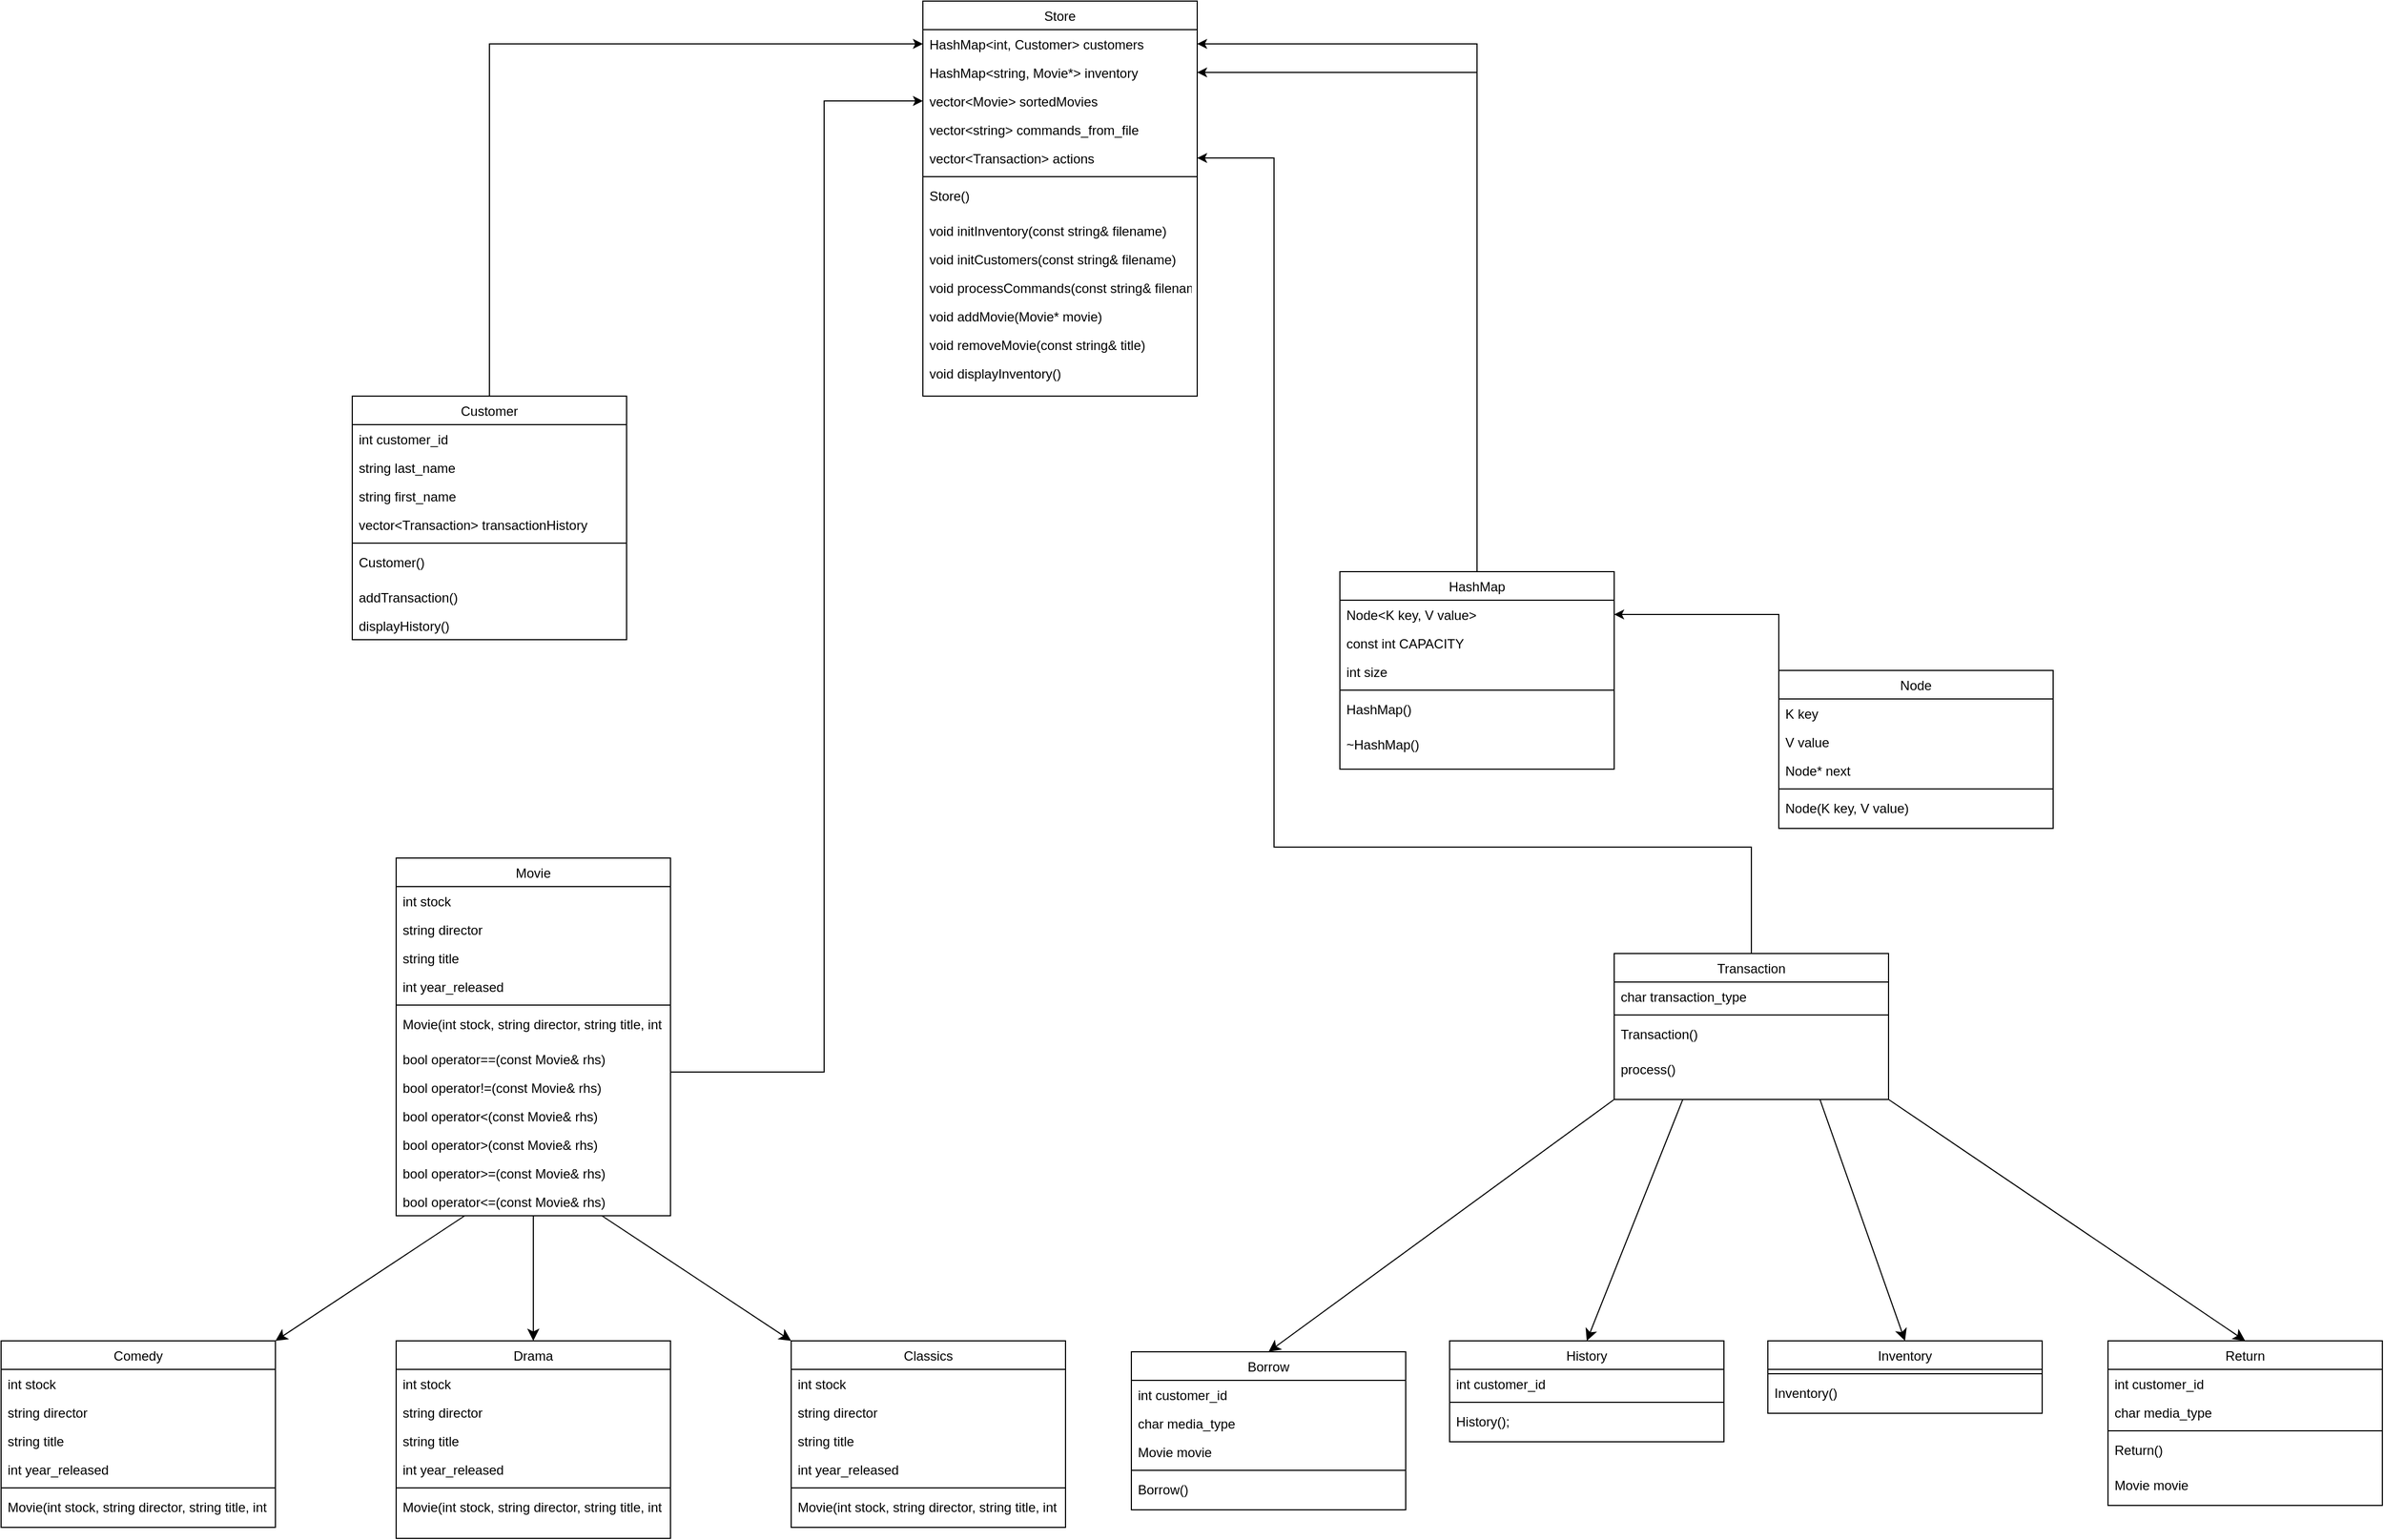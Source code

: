 <mxfile version="26.0.16">
  <diagram id="C5RBs43oDa-KdzZeNtuy" name="Page-1">
    <mxGraphModel dx="1567" dy="2032" grid="1" gridSize="10" guides="1" tooltips="1" connect="1" arrows="1" fold="1" page="1" pageScale="1" pageWidth="827" pageHeight="1169" math="0" shadow="0">
      <root>
        <mxCell id="WIyWlLk6GJQsqaUBKTNV-0" />
        <mxCell id="WIyWlLk6GJQsqaUBKTNV-1" parent="WIyWlLk6GJQsqaUBKTNV-0" />
        <mxCell id="ph5dIiC6Vtvafx36c-TX-44" style="edgeStyle=none;curved=1;rounded=0;orthogonalLoop=1;jettySize=auto;html=1;exitX=0;exitY=1;exitDx=0;exitDy=0;entryX=0.5;entryY=0;entryDx=0;entryDy=0;fontSize=12;startSize=8;endSize=8;" parent="WIyWlLk6GJQsqaUBKTNV-1" source="zkfFHV4jXpPFQw0GAbJ--17" target="ph5dIiC6Vtvafx36c-TX-33" edge="1">
          <mxGeometry relative="1" as="geometry" />
        </mxCell>
        <mxCell id="ph5dIiC6Vtvafx36c-TX-45" style="edgeStyle=none;curved=1;rounded=0;orthogonalLoop=1;jettySize=auto;html=1;exitX=0.25;exitY=1;exitDx=0;exitDy=0;entryX=0.5;entryY=0;entryDx=0;entryDy=0;fontSize=12;startSize=8;endSize=8;" parent="WIyWlLk6GJQsqaUBKTNV-1" source="zkfFHV4jXpPFQw0GAbJ--17" target="ph5dIiC6Vtvafx36c-TX-8" edge="1">
          <mxGeometry relative="1" as="geometry" />
        </mxCell>
        <mxCell id="ph5dIiC6Vtvafx36c-TX-46" style="edgeStyle=none;curved=1;rounded=0;orthogonalLoop=1;jettySize=auto;html=1;exitX=0.75;exitY=1;exitDx=0;exitDy=0;entryX=0.5;entryY=0;entryDx=0;entryDy=0;fontSize=12;startSize=8;endSize=8;" parent="WIyWlLk6GJQsqaUBKTNV-1" source="zkfFHV4jXpPFQw0GAbJ--17" target="ph5dIiC6Vtvafx36c-TX-16" edge="1">
          <mxGeometry relative="1" as="geometry" />
        </mxCell>
        <mxCell id="ph5dIiC6Vtvafx36c-TX-47" style="edgeStyle=none;curved=1;rounded=0;orthogonalLoop=1;jettySize=auto;html=1;exitX=1;exitY=1;exitDx=0;exitDy=0;entryX=0.5;entryY=0;entryDx=0;entryDy=0;fontSize=12;startSize=8;endSize=8;" parent="WIyWlLk6GJQsqaUBKTNV-1" source="zkfFHV4jXpPFQw0GAbJ--17" target="ph5dIiC6Vtvafx36c-TX-24" edge="1">
          <mxGeometry relative="1" as="geometry" />
        </mxCell>
        <mxCell id="A8nDIDXmresRBPx-nF1l-16" style="edgeStyle=orthogonalEdgeStyle;rounded=0;orthogonalLoop=1;jettySize=auto;html=1;entryX=1;entryY=0.5;entryDx=0;entryDy=0;" edge="1" parent="WIyWlLk6GJQsqaUBKTNV-1" source="zkfFHV4jXpPFQw0GAbJ--17" target="A8nDIDXmresRBPx-nF1l-7">
          <mxGeometry relative="1" as="geometry">
            <Array as="points">
              <mxPoint x="1625" y="390" />
              <mxPoint x="1190" y="390" />
              <mxPoint x="1190" y="-238" />
            </Array>
          </mxGeometry>
        </mxCell>
        <mxCell id="zkfFHV4jXpPFQw0GAbJ--17" value="Transaction" style="swimlane;fontStyle=0;align=center;verticalAlign=top;childLayout=stackLayout;horizontal=1;startSize=26;horizontalStack=0;resizeParent=1;resizeLast=0;collapsible=1;marginBottom=0;rounded=0;shadow=0;strokeWidth=1;" parent="WIyWlLk6GJQsqaUBKTNV-1" vertex="1">
          <mxGeometry x="1500" y="487" width="250" height="133" as="geometry">
            <mxRectangle x="550" y="140" width="160" height="26" as="alternateBounds" />
          </mxGeometry>
        </mxCell>
        <mxCell id="zkfFHV4jXpPFQw0GAbJ--18" value="char transaction_type" style="text;align=left;verticalAlign=top;spacingLeft=4;spacingRight=4;overflow=hidden;rotatable=0;points=[[0,0.5],[1,0.5]];portConstraint=eastwest;" parent="zkfFHV4jXpPFQw0GAbJ--17" vertex="1">
          <mxGeometry y="26" width="250" height="26" as="geometry" />
        </mxCell>
        <mxCell id="zkfFHV4jXpPFQw0GAbJ--23" value="" style="line;html=1;strokeWidth=1;align=left;verticalAlign=middle;spacingTop=-1;spacingLeft=3;spacingRight=3;rotatable=0;labelPosition=right;points=[];portConstraint=eastwest;" parent="zkfFHV4jXpPFQw0GAbJ--17" vertex="1">
          <mxGeometry y="52" width="250" height="8" as="geometry" />
        </mxCell>
        <mxCell id="zkfFHV4jXpPFQw0GAbJ--24" value="Transaction()" style="text;align=left;verticalAlign=top;spacingLeft=4;spacingRight=4;overflow=hidden;rotatable=0;points=[[0,0.5],[1,0.5]];portConstraint=eastwest;" parent="zkfFHV4jXpPFQw0GAbJ--17" vertex="1">
          <mxGeometry y="60" width="250" height="32" as="geometry" />
        </mxCell>
        <mxCell id="zkfFHV4jXpPFQw0GAbJ--25" value="process()" style="text;align=left;verticalAlign=top;spacingLeft=4;spacingRight=4;overflow=hidden;rotatable=0;points=[[0,0.5],[1,0.5]];portConstraint=eastwest;" parent="zkfFHV4jXpPFQw0GAbJ--17" vertex="1">
          <mxGeometry y="92" width="250" height="26" as="geometry" />
        </mxCell>
        <mxCell id="roGSfWZPy45dmpPLqd18-1" value="Comedy" style="swimlane;fontStyle=0;align=center;verticalAlign=top;childLayout=stackLayout;horizontal=1;startSize=26;horizontalStack=0;resizeParent=1;resizeLast=0;collapsible=1;marginBottom=0;rounded=0;shadow=0;strokeWidth=1;" parent="WIyWlLk6GJQsqaUBKTNV-1" vertex="1">
          <mxGeometry x="30" y="840" width="250" height="170" as="geometry">
            <mxRectangle x="550" y="140" width="160" height="26" as="alternateBounds" />
          </mxGeometry>
        </mxCell>
        <mxCell id="roGSfWZPy45dmpPLqd18-2" value="int stock" style="text;align=left;verticalAlign=top;spacingLeft=4;spacingRight=4;overflow=hidden;rotatable=0;points=[[0,0.5],[1,0.5]];portConstraint=eastwest;" parent="roGSfWZPy45dmpPLqd18-1" vertex="1">
          <mxGeometry y="26" width="250" height="26" as="geometry" />
        </mxCell>
        <mxCell id="roGSfWZPy45dmpPLqd18-3" value="string director" style="text;align=left;verticalAlign=top;spacingLeft=4;spacingRight=4;overflow=hidden;rotatable=0;points=[[0,0.5],[1,0.5]];portConstraint=eastwest;rounded=0;shadow=0;html=0;" parent="roGSfWZPy45dmpPLqd18-1" vertex="1">
          <mxGeometry y="52" width="250" height="26" as="geometry" />
        </mxCell>
        <mxCell id="roGSfWZPy45dmpPLqd18-4" value="string title" style="text;align=left;verticalAlign=top;spacingLeft=4;spacingRight=4;overflow=hidden;rotatable=0;points=[[0,0.5],[1,0.5]];portConstraint=eastwest;rounded=0;shadow=0;html=0;" parent="roGSfWZPy45dmpPLqd18-1" vertex="1">
          <mxGeometry y="78" width="250" height="26" as="geometry" />
        </mxCell>
        <mxCell id="roGSfWZPy45dmpPLqd18-5" value="int year_released" style="text;align=left;verticalAlign=top;spacingLeft=4;spacingRight=4;overflow=hidden;rotatable=0;points=[[0,0.5],[1,0.5]];portConstraint=eastwest;rounded=0;shadow=0;html=0;" parent="roGSfWZPy45dmpPLqd18-1" vertex="1">
          <mxGeometry y="104" width="250" height="26" as="geometry" />
        </mxCell>
        <mxCell id="roGSfWZPy45dmpPLqd18-6" value="" style="line;html=1;strokeWidth=1;align=left;verticalAlign=middle;spacingTop=-1;spacingLeft=3;spacingRight=3;rotatable=0;labelPosition=right;points=[];portConstraint=eastwest;" parent="roGSfWZPy45dmpPLqd18-1" vertex="1">
          <mxGeometry y="130" width="250" height="8" as="geometry" />
        </mxCell>
        <mxCell id="roGSfWZPy45dmpPLqd18-7" value="Movie(int stock, string director, string title, int yearReleased)" style="text;align=left;verticalAlign=top;spacingLeft=4;spacingRight=4;overflow=hidden;rotatable=0;points=[[0,0.5],[1,0.5]];portConstraint=eastwest;" parent="roGSfWZPy45dmpPLqd18-1" vertex="1">
          <mxGeometry y="138" width="250" height="32" as="geometry" />
        </mxCell>
        <mxCell id="roGSfWZPy45dmpPLqd18-9" value="Drama" style="swimlane;fontStyle=0;align=center;verticalAlign=top;childLayout=stackLayout;horizontal=1;startSize=26;horizontalStack=0;resizeParent=1;resizeLast=0;collapsible=1;marginBottom=0;rounded=0;shadow=0;strokeWidth=1;" parent="WIyWlLk6GJQsqaUBKTNV-1" vertex="1">
          <mxGeometry x="390" y="840" width="250" height="180" as="geometry">
            <mxRectangle x="550" y="140" width="160" height="26" as="alternateBounds" />
          </mxGeometry>
        </mxCell>
        <mxCell id="roGSfWZPy45dmpPLqd18-10" value="int stock" style="text;align=left;verticalAlign=top;spacingLeft=4;spacingRight=4;overflow=hidden;rotatable=0;points=[[0,0.5],[1,0.5]];portConstraint=eastwest;" parent="roGSfWZPy45dmpPLqd18-9" vertex="1">
          <mxGeometry y="26" width="250" height="26" as="geometry" />
        </mxCell>
        <mxCell id="roGSfWZPy45dmpPLqd18-11" value="string director" style="text;align=left;verticalAlign=top;spacingLeft=4;spacingRight=4;overflow=hidden;rotatable=0;points=[[0,0.5],[1,0.5]];portConstraint=eastwest;rounded=0;shadow=0;html=0;" parent="roGSfWZPy45dmpPLqd18-9" vertex="1">
          <mxGeometry y="52" width="250" height="26" as="geometry" />
        </mxCell>
        <mxCell id="roGSfWZPy45dmpPLqd18-12" value="string title" style="text;align=left;verticalAlign=top;spacingLeft=4;spacingRight=4;overflow=hidden;rotatable=0;points=[[0,0.5],[1,0.5]];portConstraint=eastwest;rounded=0;shadow=0;html=0;" parent="roGSfWZPy45dmpPLqd18-9" vertex="1">
          <mxGeometry y="78" width="250" height="26" as="geometry" />
        </mxCell>
        <mxCell id="roGSfWZPy45dmpPLqd18-13" value="int year_released" style="text;align=left;verticalAlign=top;spacingLeft=4;spacingRight=4;overflow=hidden;rotatable=0;points=[[0,0.5],[1,0.5]];portConstraint=eastwest;rounded=0;shadow=0;html=0;" parent="roGSfWZPy45dmpPLqd18-9" vertex="1">
          <mxGeometry y="104" width="250" height="26" as="geometry" />
        </mxCell>
        <mxCell id="roGSfWZPy45dmpPLqd18-14" value="" style="line;html=1;strokeWidth=1;align=left;verticalAlign=middle;spacingTop=-1;spacingLeft=3;spacingRight=3;rotatable=0;labelPosition=right;points=[];portConstraint=eastwest;" parent="roGSfWZPy45dmpPLqd18-9" vertex="1">
          <mxGeometry y="130" width="250" height="8" as="geometry" />
        </mxCell>
        <mxCell id="roGSfWZPy45dmpPLqd18-15" value="Movie(int stock, string director, string title, int yearReleased)" style="text;align=left;verticalAlign=top;spacingLeft=4;spacingRight=4;overflow=hidden;rotatable=0;points=[[0,0.5],[1,0.5]];portConstraint=eastwest;" parent="roGSfWZPy45dmpPLqd18-9" vertex="1">
          <mxGeometry y="138" width="250" height="32" as="geometry" />
        </mxCell>
        <mxCell id="roGSfWZPy45dmpPLqd18-17" value="Classics" style="swimlane;fontStyle=0;align=center;verticalAlign=top;childLayout=stackLayout;horizontal=1;startSize=26;horizontalStack=0;resizeParent=1;resizeLast=0;collapsible=1;marginBottom=0;rounded=0;shadow=0;strokeWidth=1;" parent="WIyWlLk6GJQsqaUBKTNV-1" vertex="1">
          <mxGeometry x="750" y="840" width="250" height="170" as="geometry">
            <mxRectangle x="550" y="140" width="160" height="26" as="alternateBounds" />
          </mxGeometry>
        </mxCell>
        <mxCell id="roGSfWZPy45dmpPLqd18-18" value="int stock" style="text;align=left;verticalAlign=top;spacingLeft=4;spacingRight=4;overflow=hidden;rotatable=0;points=[[0,0.5],[1,0.5]];portConstraint=eastwest;" parent="roGSfWZPy45dmpPLqd18-17" vertex="1">
          <mxGeometry y="26" width="250" height="26" as="geometry" />
        </mxCell>
        <mxCell id="roGSfWZPy45dmpPLqd18-19" value="string director" style="text;align=left;verticalAlign=top;spacingLeft=4;spacingRight=4;overflow=hidden;rotatable=0;points=[[0,0.5],[1,0.5]];portConstraint=eastwest;rounded=0;shadow=0;html=0;" parent="roGSfWZPy45dmpPLqd18-17" vertex="1">
          <mxGeometry y="52" width="250" height="26" as="geometry" />
        </mxCell>
        <mxCell id="roGSfWZPy45dmpPLqd18-20" value="string title" style="text;align=left;verticalAlign=top;spacingLeft=4;spacingRight=4;overflow=hidden;rotatable=0;points=[[0,0.5],[1,0.5]];portConstraint=eastwest;rounded=0;shadow=0;html=0;" parent="roGSfWZPy45dmpPLqd18-17" vertex="1">
          <mxGeometry y="78" width="250" height="26" as="geometry" />
        </mxCell>
        <mxCell id="roGSfWZPy45dmpPLqd18-21" value="int year_released" style="text;align=left;verticalAlign=top;spacingLeft=4;spacingRight=4;overflow=hidden;rotatable=0;points=[[0,0.5],[1,0.5]];portConstraint=eastwest;rounded=0;shadow=0;html=0;" parent="roGSfWZPy45dmpPLqd18-17" vertex="1">
          <mxGeometry y="104" width="250" height="26" as="geometry" />
        </mxCell>
        <mxCell id="roGSfWZPy45dmpPLqd18-22" value="" style="line;html=1;strokeWidth=1;align=left;verticalAlign=middle;spacingTop=-1;spacingLeft=3;spacingRight=3;rotatable=0;labelPosition=right;points=[];portConstraint=eastwest;" parent="roGSfWZPy45dmpPLqd18-17" vertex="1">
          <mxGeometry y="130" width="250" height="8" as="geometry" />
        </mxCell>
        <mxCell id="roGSfWZPy45dmpPLqd18-23" value="Movie(int stock, string director, string title, int yearReleased)" style="text;align=left;verticalAlign=top;spacingLeft=4;spacingRight=4;overflow=hidden;rotatable=0;points=[[0,0.5],[1,0.5]];portConstraint=eastwest;" parent="roGSfWZPy45dmpPLqd18-17" vertex="1">
          <mxGeometry y="138" width="250" height="32" as="geometry" />
        </mxCell>
        <mxCell id="A8nDIDXmresRBPx-nF1l-15" style="edgeStyle=orthogonalEdgeStyle;rounded=0;orthogonalLoop=1;jettySize=auto;html=1;entryX=0;entryY=0.5;entryDx=0;entryDy=0;" edge="1" parent="WIyWlLk6GJQsqaUBKTNV-1" source="ph5dIiC6Vtvafx36c-TX-0" target="A8nDIDXmresRBPx-nF1l-1">
          <mxGeometry relative="1" as="geometry">
            <Array as="points">
              <mxPoint x="780" y="595" />
              <mxPoint x="780" y="-290" />
            </Array>
          </mxGeometry>
        </mxCell>
        <mxCell id="ph5dIiC6Vtvafx36c-TX-0" value="Movie" style="swimlane;fontStyle=0;align=center;verticalAlign=top;childLayout=stackLayout;horizontal=1;startSize=26;horizontalStack=0;resizeParent=1;resizeLast=0;collapsible=1;marginBottom=0;rounded=0;shadow=0;strokeWidth=1;" parent="WIyWlLk6GJQsqaUBKTNV-1" vertex="1">
          <mxGeometry x="390" y="400" width="250" height="326" as="geometry">
            <mxRectangle x="550" y="140" width="160" height="26" as="alternateBounds" />
          </mxGeometry>
        </mxCell>
        <mxCell id="ph5dIiC6Vtvafx36c-TX-1" value="int stock" style="text;align=left;verticalAlign=top;spacingLeft=4;spacingRight=4;overflow=hidden;rotatable=0;points=[[0,0.5],[1,0.5]];portConstraint=eastwest;" parent="ph5dIiC6Vtvafx36c-TX-0" vertex="1">
          <mxGeometry y="26" width="250" height="26" as="geometry" />
        </mxCell>
        <mxCell id="ph5dIiC6Vtvafx36c-TX-2" value="string director" style="text;align=left;verticalAlign=top;spacingLeft=4;spacingRight=4;overflow=hidden;rotatable=0;points=[[0,0.5],[1,0.5]];portConstraint=eastwest;rounded=0;shadow=0;html=0;" parent="ph5dIiC6Vtvafx36c-TX-0" vertex="1">
          <mxGeometry y="52" width="250" height="26" as="geometry" />
        </mxCell>
        <mxCell id="ph5dIiC6Vtvafx36c-TX-3" value="string title" style="text;align=left;verticalAlign=top;spacingLeft=4;spacingRight=4;overflow=hidden;rotatable=0;points=[[0,0.5],[1,0.5]];portConstraint=eastwest;rounded=0;shadow=0;html=0;" parent="ph5dIiC6Vtvafx36c-TX-0" vertex="1">
          <mxGeometry y="78" width="250" height="26" as="geometry" />
        </mxCell>
        <mxCell id="ph5dIiC6Vtvafx36c-TX-4" value="int year_released" style="text;align=left;verticalAlign=top;spacingLeft=4;spacingRight=4;overflow=hidden;rotatable=0;points=[[0,0.5],[1,0.5]];portConstraint=eastwest;rounded=0;shadow=0;html=0;" parent="ph5dIiC6Vtvafx36c-TX-0" vertex="1">
          <mxGeometry y="104" width="250" height="26" as="geometry" />
        </mxCell>
        <mxCell id="ph5dIiC6Vtvafx36c-TX-5" value="" style="line;html=1;strokeWidth=1;align=left;verticalAlign=middle;spacingTop=-1;spacingLeft=3;spacingRight=3;rotatable=0;labelPosition=right;points=[];portConstraint=eastwest;" parent="ph5dIiC6Vtvafx36c-TX-0" vertex="1">
          <mxGeometry y="130" width="250" height="8" as="geometry" />
        </mxCell>
        <mxCell id="ph5dIiC6Vtvafx36c-TX-6" value="Movie(int stock, string director, string title, int yearReleased)" style="text;align=left;verticalAlign=top;spacingLeft=4;spacingRight=4;overflow=hidden;rotatable=0;points=[[0,0.5],[1,0.5]];portConstraint=eastwest;" parent="ph5dIiC6Vtvafx36c-TX-0" vertex="1">
          <mxGeometry y="138" width="250" height="32" as="geometry" />
        </mxCell>
        <mxCell id="ph5dIiC6Vtvafx36c-TX-7" value="bool operator==(const Movie&amp; rhs)" style="text;align=left;verticalAlign=top;spacingLeft=4;spacingRight=4;overflow=hidden;rotatable=0;points=[[0,0.5],[1,0.5]];portConstraint=eastwest;" parent="ph5dIiC6Vtvafx36c-TX-0" vertex="1">
          <mxGeometry y="170" width="250" height="26" as="geometry" />
        </mxCell>
        <mxCell id="A8nDIDXmresRBPx-nF1l-126" value="bool operator!=(const Movie&amp; rhs)" style="text;align=left;verticalAlign=top;spacingLeft=4;spacingRight=4;overflow=hidden;rotatable=0;points=[[0,0.5],[1,0.5]];portConstraint=eastwest;" vertex="1" parent="ph5dIiC6Vtvafx36c-TX-0">
          <mxGeometry y="196" width="250" height="26" as="geometry" />
        </mxCell>
        <mxCell id="A8nDIDXmresRBPx-nF1l-122" value="bool operator&lt;(const Movie&amp; rhs)" style="text;align=left;verticalAlign=top;spacingLeft=4;spacingRight=4;overflow=hidden;rotatable=0;points=[[0,0.5],[1,0.5]];portConstraint=eastwest;" vertex="1" parent="ph5dIiC6Vtvafx36c-TX-0">
          <mxGeometry y="222" width="250" height="26" as="geometry" />
        </mxCell>
        <mxCell id="A8nDIDXmresRBPx-nF1l-123" value="bool operator&gt;(const Movie&amp; rhs)" style="text;align=left;verticalAlign=top;spacingLeft=4;spacingRight=4;overflow=hidden;rotatable=0;points=[[0,0.5],[1,0.5]];portConstraint=eastwest;" vertex="1" parent="ph5dIiC6Vtvafx36c-TX-0">
          <mxGeometry y="248" width="250" height="26" as="geometry" />
        </mxCell>
        <mxCell id="A8nDIDXmresRBPx-nF1l-124" value="bool operator&gt;=(const Movie&amp; rhs)" style="text;align=left;verticalAlign=top;spacingLeft=4;spacingRight=4;overflow=hidden;rotatable=0;points=[[0,0.5],[1,0.5]];portConstraint=eastwest;" vertex="1" parent="ph5dIiC6Vtvafx36c-TX-0">
          <mxGeometry y="274" width="250" height="26" as="geometry" />
        </mxCell>
        <mxCell id="A8nDIDXmresRBPx-nF1l-125" value="bool operator&lt;=(const Movie&amp; rhs)" style="text;align=left;verticalAlign=top;spacingLeft=4;spacingRight=4;overflow=hidden;rotatable=0;points=[[0,0.5],[1,0.5]];portConstraint=eastwest;" vertex="1" parent="ph5dIiC6Vtvafx36c-TX-0">
          <mxGeometry y="300" width="250" height="26" as="geometry" />
        </mxCell>
        <mxCell id="ph5dIiC6Vtvafx36c-TX-8" value="History" style="swimlane;fontStyle=0;align=center;verticalAlign=top;childLayout=stackLayout;horizontal=1;startSize=26;horizontalStack=0;resizeParent=1;resizeLast=0;collapsible=1;marginBottom=0;rounded=0;shadow=0;strokeWidth=1;" parent="WIyWlLk6GJQsqaUBKTNV-1" vertex="1">
          <mxGeometry x="1350" y="840" width="250" height="92" as="geometry">
            <mxRectangle x="550" y="140" width="160" height="26" as="alternateBounds" />
          </mxGeometry>
        </mxCell>
        <mxCell id="ph5dIiC6Vtvafx36c-TX-9" value="int customer_id" style="text;align=left;verticalAlign=top;spacingLeft=4;spacingRight=4;overflow=hidden;rotatable=0;points=[[0,0.5],[1,0.5]];portConstraint=eastwest;" parent="ph5dIiC6Vtvafx36c-TX-8" vertex="1">
          <mxGeometry y="26" width="250" height="26" as="geometry" />
        </mxCell>
        <mxCell id="ph5dIiC6Vtvafx36c-TX-13" value="" style="line;html=1;strokeWidth=1;align=left;verticalAlign=middle;spacingTop=-1;spacingLeft=3;spacingRight=3;rotatable=0;labelPosition=right;points=[];portConstraint=eastwest;" parent="ph5dIiC6Vtvafx36c-TX-8" vertex="1">
          <mxGeometry y="52" width="250" height="8" as="geometry" />
        </mxCell>
        <mxCell id="ph5dIiC6Vtvafx36c-TX-39" value="History();" style="text;align=left;verticalAlign=top;spacingLeft=4;spacingRight=4;overflow=hidden;rotatable=0;points=[[0,0.5],[1,0.5]];portConstraint=eastwest;" parent="ph5dIiC6Vtvafx36c-TX-8" vertex="1">
          <mxGeometry y="60" width="250" height="32" as="geometry" />
        </mxCell>
        <mxCell id="ph5dIiC6Vtvafx36c-TX-16" value="Inventory" style="swimlane;fontStyle=0;align=center;verticalAlign=top;childLayout=stackLayout;horizontal=1;startSize=26;horizontalStack=0;resizeParent=1;resizeLast=0;collapsible=1;marginBottom=0;rounded=0;shadow=0;strokeWidth=1;" parent="WIyWlLk6GJQsqaUBKTNV-1" vertex="1">
          <mxGeometry x="1640" y="840" width="250" height="66" as="geometry">
            <mxRectangle x="550" y="140" width="160" height="26" as="alternateBounds" />
          </mxGeometry>
        </mxCell>
        <mxCell id="ph5dIiC6Vtvafx36c-TX-21" value="" style="line;html=1;strokeWidth=1;align=left;verticalAlign=middle;spacingTop=-1;spacingLeft=3;spacingRight=3;rotatable=0;labelPosition=right;points=[];portConstraint=eastwest;" parent="ph5dIiC6Vtvafx36c-TX-16" vertex="1">
          <mxGeometry y="26" width="250" height="8" as="geometry" />
        </mxCell>
        <mxCell id="ph5dIiC6Vtvafx36c-TX-22" value="Inventory()" style="text;align=left;verticalAlign=top;spacingLeft=4;spacingRight=4;overflow=hidden;rotatable=0;points=[[0,0.5],[1,0.5]];portConstraint=eastwest;" parent="ph5dIiC6Vtvafx36c-TX-16" vertex="1">
          <mxGeometry y="34" width="250" height="32" as="geometry" />
        </mxCell>
        <mxCell id="ph5dIiC6Vtvafx36c-TX-24" value="Return" style="swimlane;fontStyle=0;align=center;verticalAlign=top;childLayout=stackLayout;horizontal=1;startSize=26;horizontalStack=0;resizeParent=1;resizeLast=0;collapsible=1;marginBottom=0;rounded=0;shadow=0;strokeWidth=1;" parent="WIyWlLk6GJQsqaUBKTNV-1" vertex="1">
          <mxGeometry x="1950" y="840" width="250" height="150" as="geometry">
            <mxRectangle x="550" y="140" width="160" height="26" as="alternateBounds" />
          </mxGeometry>
        </mxCell>
        <mxCell id="MofD5g8mNNV5g_bmrxOH-35" value="int customer_id" style="text;align=left;verticalAlign=top;spacingLeft=4;spacingRight=4;overflow=hidden;rotatable=0;points=[[0,0.5],[1,0.5]];portConstraint=eastwest;" parent="ph5dIiC6Vtvafx36c-TX-24" vertex="1">
          <mxGeometry y="26" width="250" height="26" as="geometry" />
        </mxCell>
        <mxCell id="MofD5g8mNNV5g_bmrxOH-36" value="char media_type" style="text;align=left;verticalAlign=top;spacingLeft=4;spacingRight=4;overflow=hidden;rotatable=0;points=[[0,0.5],[1,0.5]];portConstraint=eastwest;rounded=0;shadow=0;html=0;" parent="ph5dIiC6Vtvafx36c-TX-24" vertex="1">
          <mxGeometry y="52" width="250" height="26" as="geometry" />
        </mxCell>
        <mxCell id="ph5dIiC6Vtvafx36c-TX-29" value="" style="line;html=1;strokeWidth=1;align=left;verticalAlign=middle;spacingTop=-1;spacingLeft=3;spacingRight=3;rotatable=0;labelPosition=right;points=[];portConstraint=eastwest;" parent="ph5dIiC6Vtvafx36c-TX-24" vertex="1">
          <mxGeometry y="78" width="250" height="8" as="geometry" />
        </mxCell>
        <mxCell id="ph5dIiC6Vtvafx36c-TX-30" value="Return()" style="text;align=left;verticalAlign=top;spacingLeft=4;spacingRight=4;overflow=hidden;rotatable=0;points=[[0,0.5],[1,0.5]];portConstraint=eastwest;" parent="ph5dIiC6Vtvafx36c-TX-24" vertex="1">
          <mxGeometry y="86" width="250" height="32" as="geometry" />
        </mxCell>
        <mxCell id="MofD5g8mNNV5g_bmrxOH-37" value="Movie movie" style="text;align=left;verticalAlign=top;spacingLeft=4;spacingRight=4;overflow=hidden;rotatable=0;points=[[0,0.5],[1,0.5]];portConstraint=eastwest;rounded=0;shadow=0;html=0;" parent="ph5dIiC6Vtvafx36c-TX-24" vertex="1">
          <mxGeometry y="118" width="250" height="26" as="geometry" />
        </mxCell>
        <mxCell id="ph5dIiC6Vtvafx36c-TX-33" value="Borrow" style="swimlane;fontStyle=0;align=center;verticalAlign=top;childLayout=stackLayout;horizontal=1;startSize=26;horizontalStack=0;resizeParent=1;resizeLast=0;collapsible=1;marginBottom=0;rounded=0;shadow=0;strokeWidth=1;" parent="WIyWlLk6GJQsqaUBKTNV-1" vertex="1">
          <mxGeometry x="1060" y="850" width="250" height="144" as="geometry">
            <mxRectangle x="550" y="140" width="160" height="26" as="alternateBounds" />
          </mxGeometry>
        </mxCell>
        <mxCell id="ph5dIiC6Vtvafx36c-TX-34" value="int customer_id" style="text;align=left;verticalAlign=top;spacingLeft=4;spacingRight=4;overflow=hidden;rotatable=0;points=[[0,0.5],[1,0.5]];portConstraint=eastwest;" parent="ph5dIiC6Vtvafx36c-TX-33" vertex="1">
          <mxGeometry y="26" width="250" height="26" as="geometry" />
        </mxCell>
        <mxCell id="ph5dIiC6Vtvafx36c-TX-35" value="char media_type" style="text;align=left;verticalAlign=top;spacingLeft=4;spacingRight=4;overflow=hidden;rotatable=0;points=[[0,0.5],[1,0.5]];portConstraint=eastwest;rounded=0;shadow=0;html=0;" parent="ph5dIiC6Vtvafx36c-TX-33" vertex="1">
          <mxGeometry y="52" width="250" height="26" as="geometry" />
        </mxCell>
        <mxCell id="ph5dIiC6Vtvafx36c-TX-36" value="Movie movie" style="text;align=left;verticalAlign=top;spacingLeft=4;spacingRight=4;overflow=hidden;rotatable=0;points=[[0,0.5],[1,0.5]];portConstraint=eastwest;rounded=0;shadow=0;html=0;" parent="ph5dIiC6Vtvafx36c-TX-33" vertex="1">
          <mxGeometry y="78" width="250" height="26" as="geometry" />
        </mxCell>
        <mxCell id="ph5dIiC6Vtvafx36c-TX-38" value="" style="line;html=1;strokeWidth=1;align=left;verticalAlign=middle;spacingTop=-1;spacingLeft=3;spacingRight=3;rotatable=0;labelPosition=right;points=[];portConstraint=eastwest;" parent="ph5dIiC6Vtvafx36c-TX-33" vertex="1">
          <mxGeometry y="104" width="250" height="8" as="geometry" />
        </mxCell>
        <mxCell id="MofD5g8mNNV5g_bmrxOH-34" value="Borrow()" style="text;align=left;verticalAlign=top;spacingLeft=4;spacingRight=4;overflow=hidden;rotatable=0;points=[[0,0.5],[1,0.5]];portConstraint=eastwest;" parent="ph5dIiC6Vtvafx36c-TX-33" vertex="1">
          <mxGeometry y="112" width="250" height="32" as="geometry" />
        </mxCell>
        <mxCell id="ph5dIiC6Vtvafx36c-TX-41" value="" style="endArrow=classic;html=1;rounded=0;fontSize=12;startSize=8;endSize=8;curved=1;exitX=0.25;exitY=1;exitDx=0;exitDy=0;entryX=1;entryY=0;entryDx=0;entryDy=0;" parent="WIyWlLk6GJQsqaUBKTNV-1" source="ph5dIiC6Vtvafx36c-TX-0" target="roGSfWZPy45dmpPLqd18-1" edge="1">
          <mxGeometry width="50" height="50" relative="1" as="geometry">
            <mxPoint x="410" y="780" as="sourcePoint" />
            <mxPoint x="330" y="740" as="targetPoint" />
          </mxGeometry>
        </mxCell>
        <mxCell id="ph5dIiC6Vtvafx36c-TX-42" value="" style="endArrow=classic;html=1;rounded=0;fontSize=12;startSize=8;endSize=8;curved=1;exitX=0.5;exitY=1;exitDx=0;exitDy=0;entryX=0.5;entryY=0;entryDx=0;entryDy=0;" parent="WIyWlLk6GJQsqaUBKTNV-1" source="ph5dIiC6Vtvafx36c-TX-0" target="roGSfWZPy45dmpPLqd18-9" edge="1">
          <mxGeometry width="50" height="50" relative="1" as="geometry">
            <mxPoint x="510" y="800" as="sourcePoint" />
            <mxPoint x="560" y="750" as="targetPoint" />
          </mxGeometry>
        </mxCell>
        <mxCell id="ph5dIiC6Vtvafx36c-TX-43" value="" style="endArrow=classic;html=1;rounded=0;fontSize=12;startSize=8;endSize=8;curved=1;exitX=0.75;exitY=1;exitDx=0;exitDy=0;entryX=0;entryY=0;entryDx=0;entryDy=0;" parent="WIyWlLk6GJQsqaUBKTNV-1" source="ph5dIiC6Vtvafx36c-TX-0" target="roGSfWZPy45dmpPLqd18-17" edge="1">
          <mxGeometry width="50" height="50" relative="1" as="geometry">
            <mxPoint x="760" y="800" as="sourcePoint" />
            <mxPoint x="810" y="750" as="targetPoint" />
          </mxGeometry>
        </mxCell>
        <mxCell id="A8nDIDXmresRBPx-nF1l-9" style="edgeStyle=orthogonalEdgeStyle;rounded=0;orthogonalLoop=1;jettySize=auto;html=1;entryX=0;entryY=0.5;entryDx=0;entryDy=0;" edge="1" parent="WIyWlLk6GJQsqaUBKTNV-1" source="MofD5g8mNNV5g_bmrxOH-0" target="MofD5g8mNNV5g_bmrxOH-9">
          <mxGeometry relative="1" as="geometry" />
        </mxCell>
        <mxCell id="MofD5g8mNNV5g_bmrxOH-0" value="Customer" style="swimlane;fontStyle=0;align=center;verticalAlign=top;childLayout=stackLayout;horizontal=1;startSize=26;horizontalStack=0;resizeParent=1;resizeLast=0;collapsible=1;marginBottom=0;rounded=0;shadow=0;strokeWidth=1;" parent="WIyWlLk6GJQsqaUBKTNV-1" vertex="1">
          <mxGeometry x="350" y="-21" width="250" height="222" as="geometry">
            <mxRectangle x="550" y="140" width="160" height="26" as="alternateBounds" />
          </mxGeometry>
        </mxCell>
        <mxCell id="MofD5g8mNNV5g_bmrxOH-1" value="int customer_id" style="text;align=left;verticalAlign=top;spacingLeft=4;spacingRight=4;overflow=hidden;rotatable=0;points=[[0,0.5],[1,0.5]];portConstraint=eastwest;" parent="MofD5g8mNNV5g_bmrxOH-0" vertex="1">
          <mxGeometry y="26" width="250" height="26" as="geometry" />
        </mxCell>
        <mxCell id="MofD5g8mNNV5g_bmrxOH-2" value="string last_name" style="text;align=left;verticalAlign=top;spacingLeft=4;spacingRight=4;overflow=hidden;rotatable=0;points=[[0,0.5],[1,0.5]];portConstraint=eastwest;rounded=0;shadow=0;html=0;" parent="MofD5g8mNNV5g_bmrxOH-0" vertex="1">
          <mxGeometry y="52" width="250" height="26" as="geometry" />
        </mxCell>
        <mxCell id="MofD5g8mNNV5g_bmrxOH-3" value="string first_name" style="text;align=left;verticalAlign=top;spacingLeft=4;spacingRight=4;overflow=hidden;rotatable=0;points=[[0,0.5],[1,0.5]];portConstraint=eastwest;rounded=0;shadow=0;html=0;" parent="MofD5g8mNNV5g_bmrxOH-0" vertex="1">
          <mxGeometry y="78" width="250" height="26" as="geometry" />
        </mxCell>
        <mxCell id="MofD5g8mNNV5g_bmrxOH-4" value="vector&lt;Transaction&gt; transactionHistory" style="text;align=left;verticalAlign=top;spacingLeft=4;spacingRight=4;overflow=hidden;rotatable=0;points=[[0,0.5],[1,0.5]];portConstraint=eastwest;rounded=0;shadow=0;html=0;" parent="MofD5g8mNNV5g_bmrxOH-0" vertex="1">
          <mxGeometry y="104" width="250" height="26" as="geometry" />
        </mxCell>
        <mxCell id="MofD5g8mNNV5g_bmrxOH-5" value="" style="line;html=1;strokeWidth=1;align=left;verticalAlign=middle;spacingTop=-1;spacingLeft=3;spacingRight=3;rotatable=0;labelPosition=right;points=[];portConstraint=eastwest;" parent="MofD5g8mNNV5g_bmrxOH-0" vertex="1">
          <mxGeometry y="130" width="250" height="8" as="geometry" />
        </mxCell>
        <mxCell id="MofD5g8mNNV5g_bmrxOH-6" value="Customer()" style="text;align=left;verticalAlign=top;spacingLeft=4;spacingRight=4;overflow=hidden;rotatable=0;points=[[0,0.5],[1,0.5]];portConstraint=eastwest;" parent="MofD5g8mNNV5g_bmrxOH-0" vertex="1">
          <mxGeometry y="138" width="250" height="32" as="geometry" />
        </mxCell>
        <mxCell id="MofD5g8mNNV5g_bmrxOH-7" value="addTransaction()" style="text;align=left;verticalAlign=top;spacingLeft=4;spacingRight=4;overflow=hidden;rotatable=0;points=[[0,0.5],[1,0.5]];portConstraint=eastwest;" parent="MofD5g8mNNV5g_bmrxOH-0" vertex="1">
          <mxGeometry y="170" width="250" height="26" as="geometry" />
        </mxCell>
        <mxCell id="MofD5g8mNNV5g_bmrxOH-48" value="displayHistory()" style="text;align=left;verticalAlign=top;spacingLeft=4;spacingRight=4;overflow=hidden;rotatable=0;points=[[0,0.5],[1,0.5]];portConstraint=eastwest;" parent="MofD5g8mNNV5g_bmrxOH-0" vertex="1">
          <mxGeometry y="196" width="250" height="26" as="geometry" />
        </mxCell>
        <mxCell id="MofD5g8mNNV5g_bmrxOH-8" value="Store" style="swimlane;fontStyle=0;align=center;verticalAlign=top;childLayout=stackLayout;horizontal=1;startSize=26;horizontalStack=0;resizeParent=1;resizeLast=0;collapsible=1;marginBottom=0;rounded=0;shadow=0;strokeWidth=1;" parent="WIyWlLk6GJQsqaUBKTNV-1" vertex="1">
          <mxGeometry x="870" y="-381" width="250" height="360" as="geometry">
            <mxRectangle x="550" y="140" width="160" height="26" as="alternateBounds" />
          </mxGeometry>
        </mxCell>
        <mxCell id="MofD5g8mNNV5g_bmrxOH-9" value="HashMap&lt;int, Customer&gt; customers" style="text;align=left;verticalAlign=top;spacingLeft=4;spacingRight=4;overflow=hidden;rotatable=0;points=[[0,0.5],[1,0.5]];portConstraint=eastwest;" parent="MofD5g8mNNV5g_bmrxOH-8" vertex="1">
          <mxGeometry y="26" width="250" height="26" as="geometry" />
        </mxCell>
        <mxCell id="A8nDIDXmresRBPx-nF1l-0" value="HashMap&lt;string, Movie*&gt; inventory" style="text;align=left;verticalAlign=top;spacingLeft=4;spacingRight=4;overflow=hidden;rotatable=0;points=[[0,0.5],[1,0.5]];portConstraint=eastwest;" vertex="1" parent="MofD5g8mNNV5g_bmrxOH-8">
          <mxGeometry y="52" width="250" height="26" as="geometry" />
        </mxCell>
        <mxCell id="A8nDIDXmresRBPx-nF1l-1" value="vector&lt;Movie&gt; sortedMovies" style="text;align=left;verticalAlign=top;spacingLeft=4;spacingRight=4;overflow=hidden;rotatable=0;points=[[0,0.5],[1,0.5]];portConstraint=eastwest;" vertex="1" parent="MofD5g8mNNV5g_bmrxOH-8">
          <mxGeometry y="78" width="250" height="26" as="geometry" />
        </mxCell>
        <mxCell id="MofD5g8mNNV5g_bmrxOH-10" value="vector&lt;string&gt; commands_from_file" style="text;align=left;verticalAlign=top;spacingLeft=4;spacingRight=4;overflow=hidden;rotatable=0;points=[[0,0.5],[1,0.5]];portConstraint=eastwest;rounded=0;shadow=0;html=0;" parent="MofD5g8mNNV5g_bmrxOH-8" vertex="1">
          <mxGeometry y="104" width="250" height="26" as="geometry" />
        </mxCell>
        <mxCell id="A8nDIDXmresRBPx-nF1l-7" value="vector&lt;Transaction&gt; actions" style="text;align=left;verticalAlign=top;spacingLeft=4;spacingRight=4;overflow=hidden;rotatable=0;points=[[0,0.5],[1,0.5]];portConstraint=eastwest;rounded=0;shadow=0;html=0;" vertex="1" parent="MofD5g8mNNV5g_bmrxOH-8">
          <mxGeometry y="130" width="250" height="26" as="geometry" />
        </mxCell>
        <mxCell id="MofD5g8mNNV5g_bmrxOH-13" value="" style="line;html=1;strokeWidth=1;align=left;verticalAlign=middle;spacingTop=-1;spacingLeft=3;spacingRight=3;rotatable=0;labelPosition=right;points=[];portConstraint=eastwest;" parent="MofD5g8mNNV5g_bmrxOH-8" vertex="1">
          <mxGeometry y="156" width="250" height="8" as="geometry" />
        </mxCell>
        <mxCell id="MofD5g8mNNV5g_bmrxOH-14" value="Store()" style="text;align=left;verticalAlign=top;spacingLeft=4;spacingRight=4;overflow=hidden;rotatable=0;points=[[0,0.5],[1,0.5]];portConstraint=eastwest;" parent="MofD5g8mNNV5g_bmrxOH-8" vertex="1">
          <mxGeometry y="164" width="250" height="32" as="geometry" />
        </mxCell>
        <mxCell id="MofD5g8mNNV5g_bmrxOH-15" value="void initInventory(const string&amp; filename)" style="text;align=left;verticalAlign=top;spacingLeft=4;spacingRight=4;overflow=hidden;rotatable=0;points=[[0,0.5],[1,0.5]];portConstraint=eastwest;" parent="MofD5g8mNNV5g_bmrxOH-8" vertex="1">
          <mxGeometry y="196" width="250" height="26" as="geometry" />
        </mxCell>
        <mxCell id="A8nDIDXmresRBPx-nF1l-2" value="void initCustomers(const string&amp; filename)" style="text;align=left;verticalAlign=top;spacingLeft=4;spacingRight=4;overflow=hidden;rotatable=0;points=[[0,0.5],[1,0.5]];portConstraint=eastwest;" vertex="1" parent="MofD5g8mNNV5g_bmrxOH-8">
          <mxGeometry y="222" width="250" height="26" as="geometry" />
        </mxCell>
        <mxCell id="A8nDIDXmresRBPx-nF1l-3" value="void processCommands(const string&amp; filename)" style="text;align=left;verticalAlign=top;spacingLeft=4;spacingRight=4;overflow=hidden;rotatable=0;points=[[0,0.5],[1,0.5]];portConstraint=eastwest;" vertex="1" parent="MofD5g8mNNV5g_bmrxOH-8">
          <mxGeometry y="248" width="250" height="26" as="geometry" />
        </mxCell>
        <mxCell id="A8nDIDXmresRBPx-nF1l-4" value="void addMovie(Movie* movie)" style="text;align=left;verticalAlign=top;spacingLeft=4;spacingRight=4;overflow=hidden;rotatable=0;points=[[0,0.5],[1,0.5]];portConstraint=eastwest;" vertex="1" parent="MofD5g8mNNV5g_bmrxOH-8">
          <mxGeometry y="274" width="250" height="26" as="geometry" />
        </mxCell>
        <mxCell id="A8nDIDXmresRBPx-nF1l-5" value="void removeMovie(const string&amp; title)" style="text;align=left;verticalAlign=top;spacingLeft=4;spacingRight=4;overflow=hidden;rotatable=0;points=[[0,0.5],[1,0.5]];portConstraint=eastwest;" vertex="1" parent="MofD5g8mNNV5g_bmrxOH-8">
          <mxGeometry y="300" width="250" height="26" as="geometry" />
        </mxCell>
        <mxCell id="A8nDIDXmresRBPx-nF1l-6" value="void displayInventory()" style="text;align=left;verticalAlign=top;spacingLeft=4;spacingRight=4;overflow=hidden;rotatable=0;points=[[0,0.5],[1,0.5]];portConstraint=eastwest;" vertex="1" parent="MofD5g8mNNV5g_bmrxOH-8">
          <mxGeometry y="326" width="250" height="26" as="geometry" />
        </mxCell>
        <mxCell id="A8nDIDXmresRBPx-nF1l-10" style="edgeStyle=orthogonalEdgeStyle;rounded=0;orthogonalLoop=1;jettySize=auto;html=1;" edge="1" parent="WIyWlLk6GJQsqaUBKTNV-1" source="MofD5g8mNNV5g_bmrxOH-24" target="MofD5g8mNNV5g_bmrxOH-9">
          <mxGeometry relative="1" as="geometry" />
        </mxCell>
        <mxCell id="A8nDIDXmresRBPx-nF1l-11" style="edgeStyle=orthogonalEdgeStyle;rounded=0;orthogonalLoop=1;jettySize=auto;html=1;" edge="1" parent="WIyWlLk6GJQsqaUBKTNV-1" source="MofD5g8mNNV5g_bmrxOH-24" target="A8nDIDXmresRBPx-nF1l-0">
          <mxGeometry relative="1" as="geometry" />
        </mxCell>
        <mxCell id="MofD5g8mNNV5g_bmrxOH-24" value="HashMap" style="swimlane;fontStyle=0;align=center;verticalAlign=top;childLayout=stackLayout;horizontal=1;startSize=26;horizontalStack=0;resizeParent=1;resizeLast=0;collapsible=1;marginBottom=0;rounded=0;shadow=0;strokeWidth=1;" parent="WIyWlLk6GJQsqaUBKTNV-1" vertex="1">
          <mxGeometry x="1250" y="139" width="250" height="180" as="geometry">
            <mxRectangle x="550" y="140" width="160" height="26" as="alternateBounds" />
          </mxGeometry>
        </mxCell>
        <mxCell id="MofD5g8mNNV5g_bmrxOH-25" value="Node&lt;K key, V value&gt;" style="text;align=left;verticalAlign=top;spacingLeft=4;spacingRight=4;overflow=hidden;rotatable=0;points=[[0,0.5],[1,0.5]];portConstraint=eastwest;" parent="MofD5g8mNNV5g_bmrxOH-24" vertex="1">
          <mxGeometry y="26" width="250" height="26" as="geometry" />
        </mxCell>
        <mxCell id="MofD5g8mNNV5g_bmrxOH-26" value="const int CAPACITY" style="text;align=left;verticalAlign=top;spacingLeft=4;spacingRight=4;overflow=hidden;rotatable=0;points=[[0,0.5],[1,0.5]];portConstraint=eastwest;rounded=0;shadow=0;html=0;" parent="MofD5g8mNNV5g_bmrxOH-24" vertex="1">
          <mxGeometry y="52" width="250" height="26" as="geometry" />
        </mxCell>
        <mxCell id="MofD5g8mNNV5g_bmrxOH-27" value="int size" style="text;align=left;verticalAlign=top;spacingLeft=4;spacingRight=4;overflow=hidden;rotatable=0;points=[[0,0.5],[1,0.5]];portConstraint=eastwest;rounded=0;shadow=0;html=0;" parent="MofD5g8mNNV5g_bmrxOH-24" vertex="1">
          <mxGeometry y="78" width="250" height="26" as="geometry" />
        </mxCell>
        <mxCell id="MofD5g8mNNV5g_bmrxOH-29" value="" style="line;html=1;strokeWidth=1;align=left;verticalAlign=middle;spacingTop=-1;spacingLeft=3;spacingRight=3;rotatable=0;labelPosition=right;points=[];portConstraint=eastwest;" parent="MofD5g8mNNV5g_bmrxOH-24" vertex="1">
          <mxGeometry y="104" width="250" height="8" as="geometry" />
        </mxCell>
        <mxCell id="MofD5g8mNNV5g_bmrxOH-30" value="HashMap()" style="text;align=left;verticalAlign=top;spacingLeft=4;spacingRight=4;overflow=hidden;rotatable=0;points=[[0,0.5],[1,0.5]];portConstraint=eastwest;" parent="MofD5g8mNNV5g_bmrxOH-24" vertex="1">
          <mxGeometry y="112" width="250" height="32" as="geometry" />
        </mxCell>
        <mxCell id="MofD5g8mNNV5g_bmrxOH-31" value="~HashMap()" style="text;align=left;verticalAlign=top;spacingLeft=4;spacingRight=4;overflow=hidden;rotatable=0;points=[[0,0.5],[1,0.5]];portConstraint=eastwest;" parent="MofD5g8mNNV5g_bmrxOH-24" vertex="1">
          <mxGeometry y="144" width="250" height="26" as="geometry" />
        </mxCell>
        <mxCell id="MofD5g8mNNV5g_bmrxOH-46" style="edgeStyle=orthogonalEdgeStyle;rounded=0;orthogonalLoop=1;jettySize=auto;html=1;exitX=0;exitY=0;exitDx=0;exitDy=0;" parent="WIyWlLk6GJQsqaUBKTNV-1" source="MofD5g8mNNV5g_bmrxOH-38" target="MofD5g8mNNV5g_bmrxOH-25" edge="1">
          <mxGeometry relative="1" as="geometry" />
        </mxCell>
        <mxCell id="MofD5g8mNNV5g_bmrxOH-38" value="Node" style="swimlane;fontStyle=0;align=center;verticalAlign=top;childLayout=stackLayout;horizontal=1;startSize=26;horizontalStack=0;resizeParent=1;resizeLast=0;collapsible=1;marginBottom=0;rounded=0;shadow=0;strokeWidth=1;" parent="WIyWlLk6GJQsqaUBKTNV-1" vertex="1">
          <mxGeometry x="1650" y="229" width="250" height="144" as="geometry">
            <mxRectangle x="550" y="140" width="160" height="26" as="alternateBounds" />
          </mxGeometry>
        </mxCell>
        <mxCell id="MofD5g8mNNV5g_bmrxOH-39" value="K key" style="text;align=left;verticalAlign=top;spacingLeft=4;spacingRight=4;overflow=hidden;rotatable=0;points=[[0,0.5],[1,0.5]];portConstraint=eastwest;" parent="MofD5g8mNNV5g_bmrxOH-38" vertex="1">
          <mxGeometry y="26" width="250" height="26" as="geometry" />
        </mxCell>
        <mxCell id="MofD5g8mNNV5g_bmrxOH-40" value="V value" style="text;align=left;verticalAlign=top;spacingLeft=4;spacingRight=4;overflow=hidden;rotatable=0;points=[[0,0.5],[1,0.5]];portConstraint=eastwest;rounded=0;shadow=0;html=0;" parent="MofD5g8mNNV5g_bmrxOH-38" vertex="1">
          <mxGeometry y="52" width="250" height="26" as="geometry" />
        </mxCell>
        <mxCell id="MofD5g8mNNV5g_bmrxOH-41" value="Node* next" style="text;align=left;verticalAlign=top;spacingLeft=4;spacingRight=4;overflow=hidden;rotatable=0;points=[[0,0.5],[1,0.5]];portConstraint=eastwest;rounded=0;shadow=0;html=0;" parent="MofD5g8mNNV5g_bmrxOH-38" vertex="1">
          <mxGeometry y="78" width="250" height="26" as="geometry" />
        </mxCell>
        <mxCell id="MofD5g8mNNV5g_bmrxOH-43" value="" style="line;html=1;strokeWidth=1;align=left;verticalAlign=middle;spacingTop=-1;spacingLeft=3;spacingRight=3;rotatable=0;labelPosition=right;points=[];portConstraint=eastwest;" parent="MofD5g8mNNV5g_bmrxOH-38" vertex="1">
          <mxGeometry y="104" width="250" height="8" as="geometry" />
        </mxCell>
        <mxCell id="MofD5g8mNNV5g_bmrxOH-44" value="Node(K key, V value)" style="text;align=left;verticalAlign=top;spacingLeft=4;spacingRight=4;overflow=hidden;rotatable=0;points=[[0,0.5],[1,0.5]];portConstraint=eastwest;" parent="MofD5g8mNNV5g_bmrxOH-38" vertex="1">
          <mxGeometry y="112" width="250" height="32" as="geometry" />
        </mxCell>
      </root>
    </mxGraphModel>
  </diagram>
</mxfile>
